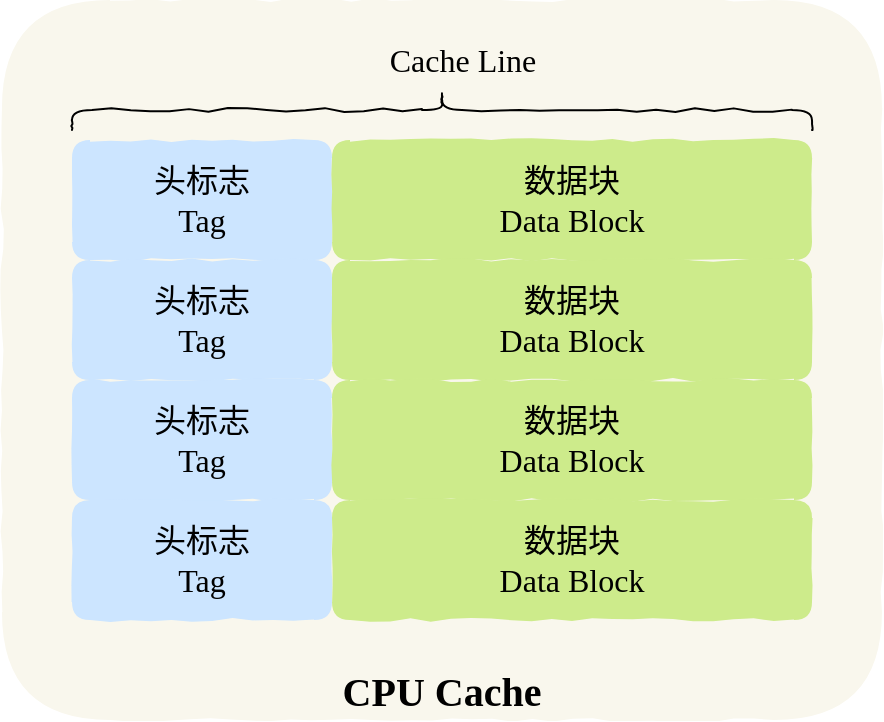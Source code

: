 <mxfile version="13.8.1" type="github">
  <diagram id="7S2QRdOjQJ8ASGmGIhaT" name="Page-1">
    <mxGraphModel dx="1422" dy="762" grid="1" gridSize="10" guides="1" tooltips="1" connect="1" arrows="1" fold="1" page="1" pageScale="1" pageWidth="827" pageHeight="1169" math="0" shadow="0">
      <root>
        <mxCell id="0" />
        <mxCell id="1" parent="0" />
        <mxCell id="qwUn_AKZOoFK-tbGca6v-15" value="&lt;font style=&quot;font-size: 20px&quot;&gt;&lt;b&gt;CPU Cache&lt;/b&gt;&lt;/font&gt;" style="rounded=1;whiteSpace=wrap;html=1;comic=1;fontFamily=Comic Sans MS;fontSize=16;fillColor=#f9f7ed;verticalAlign=bottom;strokeColor=none;" vertex="1" parent="1">
          <mxGeometry x="164.98" y="40" width="440" height="360" as="geometry" />
        </mxCell>
        <mxCell id="qwUn_AKZOoFK-tbGca6v-1" value="头标志&lt;br style=&quot;font-size: 16px&quot;&gt;Tag" style="rounded=1;whiteSpace=wrap;html=1;comic=1;fontSize=16;fontFamily=Comic Sans MS;fillColor=#cce5ff;strokeColor=none;" vertex="1" parent="1">
          <mxGeometry x="200" y="110" width="130" height="60" as="geometry" />
        </mxCell>
        <mxCell id="qwUn_AKZOoFK-tbGca6v-2" value="数据块&lt;br&gt;Data Block" style="rounded=1;whiteSpace=wrap;html=1;comic=1;fontSize=16;fontFamily=Comic Sans MS;fillColor=#cdeb8b;strokeColor=none;" vertex="1" parent="1">
          <mxGeometry x="330" y="110" width="240" height="60" as="geometry" />
        </mxCell>
        <mxCell id="qwUn_AKZOoFK-tbGca6v-3" value="头标志&lt;br style=&quot;font-size: 16px&quot;&gt;Tag" style="rounded=1;whiteSpace=wrap;html=1;comic=1;fontSize=16;fontFamily=Comic Sans MS;fillColor=#cce5ff;strokeColor=none;" vertex="1" parent="1">
          <mxGeometry x="200" y="170" width="130" height="60" as="geometry" />
        </mxCell>
        <mxCell id="qwUn_AKZOoFK-tbGca6v-4" value="数据块&lt;br&gt;Data Block" style="rounded=1;whiteSpace=wrap;html=1;comic=1;fontSize=16;fontFamily=Comic Sans MS;fillColor=#cdeb8b;strokeColor=none;" vertex="1" parent="1">
          <mxGeometry x="330" y="170" width="240" height="60" as="geometry" />
        </mxCell>
        <mxCell id="qwUn_AKZOoFK-tbGca6v-7" value="头标志&lt;br style=&quot;font-size: 16px&quot;&gt;Tag" style="rounded=1;whiteSpace=wrap;html=1;comic=1;fontSize=16;fontFamily=Comic Sans MS;fillColor=#cce5ff;strokeColor=none;" vertex="1" parent="1">
          <mxGeometry x="200" y="230" width="130" height="60" as="geometry" />
        </mxCell>
        <mxCell id="qwUn_AKZOoFK-tbGca6v-8" value="数据块&lt;br&gt;Data Block" style="rounded=1;whiteSpace=wrap;html=1;comic=1;fontSize=16;fontFamily=Comic Sans MS;fillColor=#cdeb8b;strokeColor=none;" vertex="1" parent="1">
          <mxGeometry x="330" y="230" width="240" height="60" as="geometry" />
        </mxCell>
        <mxCell id="qwUn_AKZOoFK-tbGca6v-9" value="头标志&lt;br style=&quot;font-size: 16px&quot;&gt;Tag" style="rounded=1;whiteSpace=wrap;html=1;comic=1;fontSize=16;fontFamily=Comic Sans MS;fillColor=#cce5ff;strokeColor=none;" vertex="1" parent="1">
          <mxGeometry x="200" y="290" width="130" height="60" as="geometry" />
        </mxCell>
        <mxCell id="qwUn_AKZOoFK-tbGca6v-10" value="数据块&lt;br&gt;Data Block" style="rounded=1;whiteSpace=wrap;html=1;comic=1;fontSize=16;fontFamily=Comic Sans MS;fillColor=#cdeb8b;strokeColor=none;" vertex="1" parent="1">
          <mxGeometry x="330" y="290" width="240" height="60" as="geometry" />
        </mxCell>
        <mxCell id="qwUn_AKZOoFK-tbGca6v-12" value="" style="shape=curlyBracket;whiteSpace=wrap;html=1;rounded=1;comic=1;fontFamily=Comic Sans MS;fontSize=16;rotation=90;" vertex="1" parent="1">
          <mxGeometry x="374.98" y="-90" width="20" height="370" as="geometry" />
        </mxCell>
        <mxCell id="qwUn_AKZOoFK-tbGca6v-14" value="Cache Line" style="text;html=1;align=center;verticalAlign=middle;resizable=0;points=[];autosize=1;fontSize=16;fontFamily=Comic Sans MS;" vertex="1" parent="1">
          <mxGeometry x="350" y="60" width="90" height="20" as="geometry" />
        </mxCell>
      </root>
    </mxGraphModel>
  </diagram>
</mxfile>
